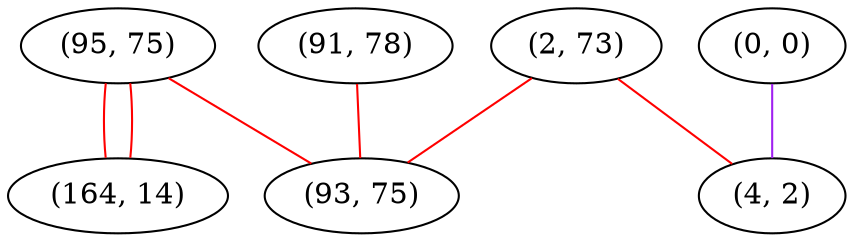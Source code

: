 graph "" {
"(95, 75)";
"(0, 0)";
"(2, 73)";
"(91, 78)";
"(164, 14)";
"(93, 75)";
"(4, 2)";
"(95, 75)" -- "(164, 14)"  [color=red, key=0, weight=1];
"(95, 75)" -- "(164, 14)"  [color=red, key=1, weight=1];
"(95, 75)" -- "(93, 75)"  [color=red, key=0, weight=1];
"(0, 0)" -- "(4, 2)"  [color=purple, key=0, weight=4];
"(2, 73)" -- "(4, 2)"  [color=red, key=0, weight=1];
"(2, 73)" -- "(93, 75)"  [color=red, key=0, weight=1];
"(91, 78)" -- "(93, 75)"  [color=red, key=0, weight=1];
}
